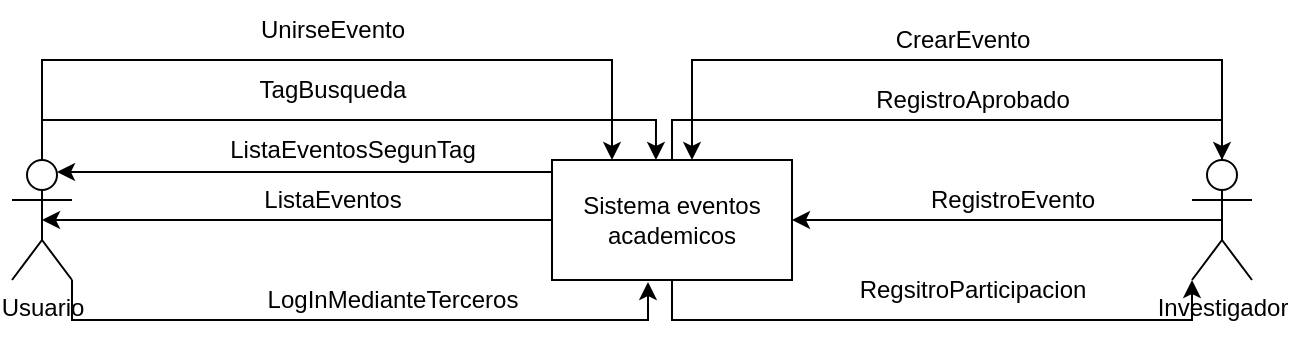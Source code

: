 <mxfile version="21.1.6">
  <diagram name="Página-1" id="cz_vGB7TLuIkOXlbYfrg">
    <mxGraphModel dx="766" dy="428" grid="1" gridSize="10" guides="1" tooltips="1" connect="1" arrows="1" fold="1" page="1" pageScale="1" pageWidth="827" pageHeight="1169" math="0" shadow="0">
      <root>
        <mxCell id="0" />
        <mxCell id="1" parent="0" />
        <mxCell id="SI-yyaDshADIb_-jPWqH-5" style="edgeStyle=orthogonalEdgeStyle;rounded=0;orthogonalLoop=1;jettySize=auto;html=1;exitX=0;exitY=0.5;exitDx=0;exitDy=0;entryX=0.5;entryY=0.5;entryDx=0;entryDy=0;entryPerimeter=0;" edge="1" parent="1" source="SI-yyaDshADIb_-jPWqH-1" target="SI-yyaDshADIb_-jPWqH-2">
          <mxGeometry relative="1" as="geometry" />
        </mxCell>
        <mxCell id="SI-yyaDshADIb_-jPWqH-16" style="edgeStyle=orthogonalEdgeStyle;rounded=0;orthogonalLoop=1;jettySize=auto;html=1;exitX=0.5;exitY=0;exitDx=0;exitDy=0;entryX=0.5;entryY=0;entryDx=0;entryDy=0;entryPerimeter=0;" edge="1" parent="1" source="SI-yyaDshADIb_-jPWqH-1" target="SI-yyaDshADIb_-jPWqH-11">
          <mxGeometry relative="1" as="geometry" />
        </mxCell>
        <mxCell id="SI-yyaDshADIb_-jPWqH-18" style="edgeStyle=orthogonalEdgeStyle;rounded=0;orthogonalLoop=1;jettySize=auto;html=1;exitX=0.5;exitY=1;exitDx=0;exitDy=0;entryX=0;entryY=1;entryDx=0;entryDy=0;entryPerimeter=0;" edge="1" parent="1" source="SI-yyaDshADIb_-jPWqH-1" target="SI-yyaDshADIb_-jPWqH-11">
          <mxGeometry relative="1" as="geometry" />
        </mxCell>
        <mxCell id="SI-yyaDshADIb_-jPWqH-30" style="edgeStyle=orthogonalEdgeStyle;rounded=0;orthogonalLoop=1;jettySize=auto;html=1;exitX=0;exitY=0.25;exitDx=0;exitDy=0;entryX=0.75;entryY=0.1;entryDx=0;entryDy=0;entryPerimeter=0;" edge="1" parent="1" source="SI-yyaDshADIb_-jPWqH-1" target="SI-yyaDshADIb_-jPWqH-2">
          <mxGeometry relative="1" as="geometry">
            <Array as="points">
              <mxPoint x="380" y="736" />
            </Array>
          </mxGeometry>
        </mxCell>
        <mxCell id="SI-yyaDshADIb_-jPWqH-1" value="&lt;div&gt;Sistema eventos academicos&lt;/div&gt;" style="rounded=0;whiteSpace=wrap;html=1;" vertex="1" parent="1">
          <mxGeometry x="380" y="730" width="120" height="60" as="geometry" />
        </mxCell>
        <mxCell id="SI-yyaDshADIb_-jPWqH-9" style="edgeStyle=orthogonalEdgeStyle;rounded=0;orthogonalLoop=1;jettySize=auto;html=1;exitX=0.5;exitY=0;exitDx=0;exitDy=0;exitPerimeter=0;entryX=0.433;entryY=0;entryDx=0;entryDy=0;entryPerimeter=0;" edge="1" parent="1" source="SI-yyaDshADIb_-jPWqH-2" target="SI-yyaDshADIb_-jPWqH-1">
          <mxGeometry relative="1" as="geometry" />
        </mxCell>
        <mxCell id="SI-yyaDshADIb_-jPWqH-20" style="edgeStyle=orthogonalEdgeStyle;rounded=0;orthogonalLoop=1;jettySize=auto;html=1;exitX=1;exitY=1;exitDx=0;exitDy=0;exitPerimeter=0;entryX=0.4;entryY=1.017;entryDx=0;entryDy=0;entryPerimeter=0;" edge="1" parent="1" source="SI-yyaDshADIb_-jPWqH-2" target="SI-yyaDshADIb_-jPWqH-1">
          <mxGeometry relative="1" as="geometry">
            <mxPoint x="430" y="800" as="targetPoint" />
            <Array as="points">
              <mxPoint x="140" y="810" />
              <mxPoint x="428" y="810" />
            </Array>
          </mxGeometry>
        </mxCell>
        <mxCell id="SI-yyaDshADIb_-jPWqH-27" style="edgeStyle=orthogonalEdgeStyle;rounded=0;orthogonalLoop=1;jettySize=auto;html=1;exitX=0.5;exitY=0;exitDx=0;exitDy=0;exitPerimeter=0;entryX=0.25;entryY=0;entryDx=0;entryDy=0;" edge="1" parent="1" source="SI-yyaDshADIb_-jPWqH-2" target="SI-yyaDshADIb_-jPWqH-1">
          <mxGeometry relative="1" as="geometry">
            <Array as="points">
              <mxPoint x="125" y="680" />
              <mxPoint x="410" y="680" />
            </Array>
          </mxGeometry>
        </mxCell>
        <mxCell id="SI-yyaDshADIb_-jPWqH-2" value="&lt;div&gt;Usuario&lt;/div&gt;&lt;div&gt;&lt;br&gt;&lt;/div&gt;" style="shape=umlActor;verticalLabelPosition=bottom;verticalAlign=top;html=1;outlineConnect=0;" vertex="1" parent="1">
          <mxGeometry x="110" y="730" width="30" height="60" as="geometry" />
        </mxCell>
        <mxCell id="SI-yyaDshADIb_-jPWqH-6" value="&lt;div&gt;ListaEventos&lt;/div&gt;" style="text;html=1;align=center;verticalAlign=middle;resizable=0;points=[];autosize=1;strokeColor=none;fillColor=none;" vertex="1" parent="1">
          <mxGeometry x="225" y="735" width="90" height="30" as="geometry" />
        </mxCell>
        <mxCell id="SI-yyaDshADIb_-jPWqH-15" style="edgeStyle=orthogonalEdgeStyle;rounded=0;orthogonalLoop=1;jettySize=auto;html=1;exitX=0.5;exitY=0.5;exitDx=0;exitDy=0;exitPerimeter=0;entryX=1;entryY=0.5;entryDx=0;entryDy=0;" edge="1" parent="1" source="SI-yyaDshADIb_-jPWqH-11" target="SI-yyaDshADIb_-jPWqH-1">
          <mxGeometry relative="1" as="geometry" />
        </mxCell>
        <mxCell id="SI-yyaDshADIb_-jPWqH-23" style="edgeStyle=orthogonalEdgeStyle;rounded=0;orthogonalLoop=1;jettySize=auto;html=1;exitX=0.5;exitY=0;exitDx=0;exitDy=0;exitPerimeter=0;" edge="1" parent="1" source="SI-yyaDshADIb_-jPWqH-11">
          <mxGeometry relative="1" as="geometry">
            <mxPoint x="450" y="730" as="targetPoint" />
            <Array as="points">
              <mxPoint x="715" y="680" />
              <mxPoint x="450" y="680" />
              <mxPoint x="450" y="730" />
            </Array>
          </mxGeometry>
        </mxCell>
        <mxCell id="SI-yyaDshADIb_-jPWqH-11" value="&lt;div&gt;Investigador&lt;/div&gt;" style="shape=umlActor;verticalLabelPosition=bottom;verticalAlign=top;html=1;outlineConnect=0;" vertex="1" parent="1">
          <mxGeometry x="700" y="730" width="30" height="60" as="geometry" />
        </mxCell>
        <mxCell id="SI-yyaDshADIb_-jPWqH-13" value="RegistroEvento " style="text;html=1;align=center;verticalAlign=middle;resizable=0;points=[];autosize=1;strokeColor=none;fillColor=none;" vertex="1" parent="1">
          <mxGeometry x="560" y="735" width="100" height="30" as="geometry" />
        </mxCell>
        <mxCell id="SI-yyaDshADIb_-jPWqH-17" value="RegistroAprobado" style="text;html=1;align=center;verticalAlign=middle;resizable=0;points=[];autosize=1;strokeColor=none;fillColor=none;" vertex="1" parent="1">
          <mxGeometry x="530" y="685" width="120" height="30" as="geometry" />
        </mxCell>
        <mxCell id="SI-yyaDshADIb_-jPWqH-19" value="RegsitroParticipacion" style="text;html=1;align=center;verticalAlign=middle;resizable=0;points=[];autosize=1;strokeColor=none;fillColor=none;" vertex="1" parent="1">
          <mxGeometry x="520" y="780" width="140" height="30" as="geometry" />
        </mxCell>
        <mxCell id="SI-yyaDshADIb_-jPWqH-21" value="LogInMedianteTerceros" style="text;html=1;align=center;verticalAlign=middle;resizable=0;points=[];autosize=1;strokeColor=none;fillColor=none;" vertex="1" parent="1">
          <mxGeometry x="225" y="785" width="150" height="30" as="geometry" />
        </mxCell>
        <mxCell id="SI-yyaDshADIb_-jPWqH-22" value="TagBusqueda" style="text;html=1;align=center;verticalAlign=middle;resizable=0;points=[];autosize=1;strokeColor=none;fillColor=none;" vertex="1" parent="1">
          <mxGeometry x="220" y="680" width="100" height="30" as="geometry" />
        </mxCell>
        <mxCell id="SI-yyaDshADIb_-jPWqH-24" value="&lt;div&gt;CrearEvento&lt;/div&gt;" style="text;html=1;align=center;verticalAlign=middle;resizable=0;points=[];autosize=1;strokeColor=none;fillColor=none;" vertex="1" parent="1">
          <mxGeometry x="540" y="655" width="90" height="30" as="geometry" />
        </mxCell>
        <mxCell id="SI-yyaDshADIb_-jPWqH-28" value="UnirseEvento" style="text;html=1;align=center;verticalAlign=middle;resizable=0;points=[];autosize=1;strokeColor=none;fillColor=none;" vertex="1" parent="1">
          <mxGeometry x="225" y="650" width="90" height="30" as="geometry" />
        </mxCell>
        <mxCell id="SI-yyaDshADIb_-jPWqH-31" value="ListaEventosSegunTag" style="text;html=1;align=center;verticalAlign=middle;resizable=0;points=[];autosize=1;strokeColor=none;fillColor=none;" vertex="1" parent="1">
          <mxGeometry x="210" y="710" width="140" height="30" as="geometry" />
        </mxCell>
      </root>
    </mxGraphModel>
  </diagram>
</mxfile>
